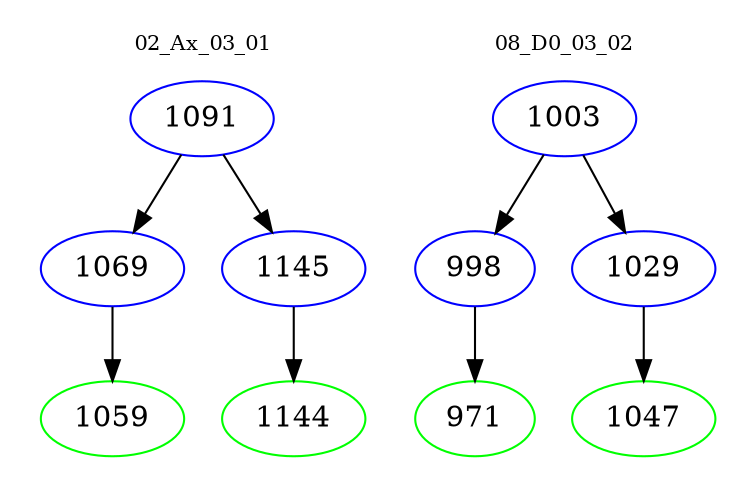 digraph{
subgraph cluster_0 {
color = white
label = "02_Ax_03_01";
fontsize=10;
T0_1091 [label="1091", color="blue"]
T0_1091 -> T0_1069 [color="black"]
T0_1069 [label="1069", color="blue"]
T0_1069 -> T0_1059 [color="black"]
T0_1059 [label="1059", color="green"]
T0_1091 -> T0_1145 [color="black"]
T0_1145 [label="1145", color="blue"]
T0_1145 -> T0_1144 [color="black"]
T0_1144 [label="1144", color="green"]
}
subgraph cluster_1 {
color = white
label = "08_D0_03_02";
fontsize=10;
T1_1003 [label="1003", color="blue"]
T1_1003 -> T1_998 [color="black"]
T1_998 [label="998", color="blue"]
T1_998 -> T1_971 [color="black"]
T1_971 [label="971", color="green"]
T1_1003 -> T1_1029 [color="black"]
T1_1029 [label="1029", color="blue"]
T1_1029 -> T1_1047 [color="black"]
T1_1047 [label="1047", color="green"]
}
}
